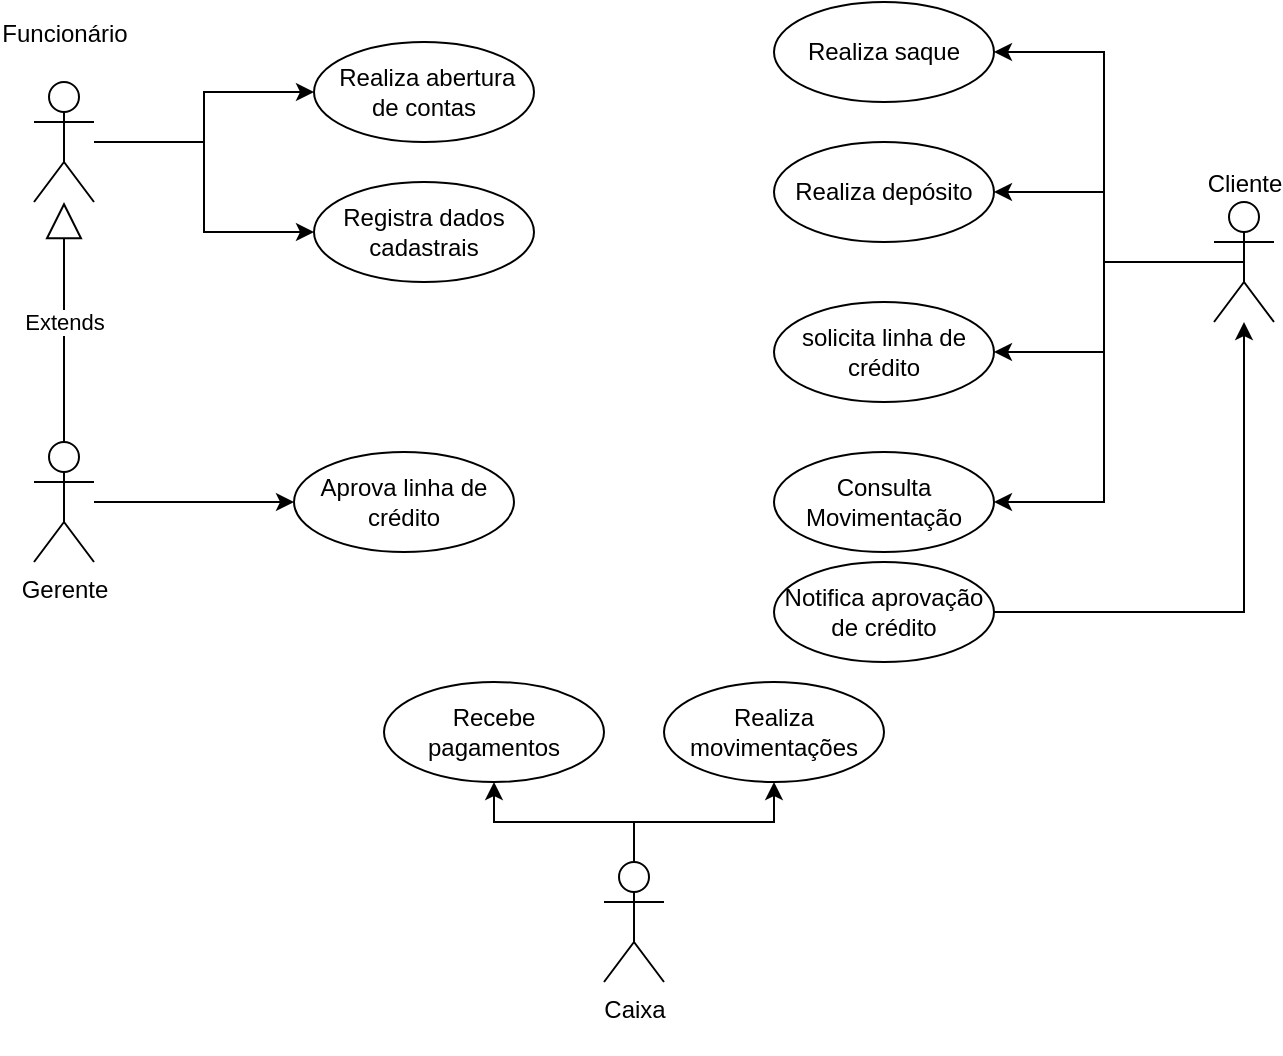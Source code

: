 <mxfile version="20.3.0" type="github"><diagram id="SLmBuGJhWOwzVJWbtYN1" name="Page-1"><mxGraphModel dx="786" dy="515" grid="1" gridSize="10" guides="1" tooltips="1" connect="1" arrows="1" fold="1" page="1" pageScale="1" pageWidth="850" pageHeight="1100" math="0" shadow="0"><root><mxCell id="0"/><mxCell id="1" parent="0"/><mxCell id="jYxZzHkU6P_B6D-Mz8DY-27" value="" style="edgeStyle=orthogonalEdgeStyle;rounded=0;orthogonalLoop=1;jettySize=auto;html=1;" edge="1" parent="1" source="jYxZzHkU6P_B6D-Mz8DY-13" target="jYxZzHkU6P_B6D-Mz8DY-18"><mxGeometry relative="1" as="geometry"/></mxCell><mxCell id="jYxZzHkU6P_B6D-Mz8DY-29" value="" style="edgeStyle=orthogonalEdgeStyle;rounded=0;orthogonalLoop=1;jettySize=auto;html=1;entryX=0;entryY=0.5;entryDx=0;entryDy=0;" edge="1" parent="1" source="jYxZzHkU6P_B6D-Mz8DY-13" target="jYxZzHkU6P_B6D-Mz8DY-17"><mxGeometry relative="1" as="geometry"><mxPoint x="190" y="60" as="targetPoint"/></mxGeometry></mxCell><mxCell id="jYxZzHkU6P_B6D-Mz8DY-13" value="&lt;div&gt;Funcionário&lt;/div&gt;&lt;div&gt;&lt;br&gt;&lt;/div&gt;" style="shape=umlActor;verticalLabelPosition=top;verticalAlign=bottom;html=1;labelPosition=center;align=center;" vertex="1" parent="1"><mxGeometry x="70" y="60" width="30" height="60" as="geometry"/></mxCell><mxCell id="jYxZzHkU6P_B6D-Mz8DY-30" value="" style="edgeStyle=orthogonalEdgeStyle;rounded=0;orthogonalLoop=1;jettySize=auto;html=1;" edge="1" parent="1" source="jYxZzHkU6P_B6D-Mz8DY-14" target="jYxZzHkU6P_B6D-Mz8DY-20"><mxGeometry relative="1" as="geometry"/></mxCell><mxCell id="jYxZzHkU6P_B6D-Mz8DY-14" value="Gerente" style="shape=umlActor;verticalLabelPosition=bottom;verticalAlign=top;html=1;" vertex="1" parent="1"><mxGeometry x="70" y="240" width="30" height="60" as="geometry"/></mxCell><mxCell id="jYxZzHkU6P_B6D-Mz8DY-37" value="" style="edgeStyle=orthogonalEdgeStyle;rounded=0;orthogonalLoop=1;jettySize=auto;html=1;" edge="1" parent="1" source="jYxZzHkU6P_B6D-Mz8DY-15" target="jYxZzHkU6P_B6D-Mz8DY-36"><mxGeometry relative="1" as="geometry"/></mxCell><mxCell id="jYxZzHkU6P_B6D-Mz8DY-38" style="edgeStyle=orthogonalEdgeStyle;rounded=0;orthogonalLoop=1;jettySize=auto;html=1;exitX=0.5;exitY=0.5;exitDx=0;exitDy=0;exitPerimeter=0;entryX=1;entryY=0.5;entryDx=0;entryDy=0;" edge="1" parent="1" source="jYxZzHkU6P_B6D-Mz8DY-15" target="jYxZzHkU6P_B6D-Mz8DY-33"><mxGeometry relative="1" as="geometry"/></mxCell><mxCell id="jYxZzHkU6P_B6D-Mz8DY-44" style="edgeStyle=orthogonalEdgeStyle;rounded=0;orthogonalLoop=1;jettySize=auto;html=1;exitX=0.5;exitY=0.5;exitDx=0;exitDy=0;exitPerimeter=0;entryX=1;entryY=0.5;entryDx=0;entryDy=0;" edge="1" parent="1" source="jYxZzHkU6P_B6D-Mz8DY-15" target="jYxZzHkU6P_B6D-Mz8DY-32"><mxGeometry relative="1" as="geometry"/></mxCell><mxCell id="jYxZzHkU6P_B6D-Mz8DY-45" style="edgeStyle=orthogonalEdgeStyle;rounded=0;orthogonalLoop=1;jettySize=auto;html=1;exitX=0.5;exitY=0.5;exitDx=0;exitDy=0;exitPerimeter=0;entryX=1;entryY=0.5;entryDx=0;entryDy=0;" edge="1" parent="1" source="jYxZzHkU6P_B6D-Mz8DY-15" target="jYxZzHkU6P_B6D-Mz8DY-34"><mxGeometry relative="1" as="geometry"/></mxCell><mxCell id="jYxZzHkU6P_B6D-Mz8DY-15" value="&lt;div&gt;Cliente&lt;/div&gt;" style="shape=umlActor;verticalLabelPosition=top;verticalAlign=bottom;html=1;labelPosition=center;align=center;" vertex="1" parent="1"><mxGeometry x="660" y="120" width="30" height="60" as="geometry"/></mxCell><mxCell id="jYxZzHkU6P_B6D-Mz8DY-49" style="edgeStyle=orthogonalEdgeStyle;rounded=0;orthogonalLoop=1;jettySize=auto;html=1;exitX=0.5;exitY=0.5;exitDx=0;exitDy=0;exitPerimeter=0;entryX=0.5;entryY=1;entryDx=0;entryDy=0;" edge="1" parent="1" source="jYxZzHkU6P_B6D-Mz8DY-16" target="jYxZzHkU6P_B6D-Mz8DY-46"><mxGeometry relative="1" as="geometry"/></mxCell><mxCell id="jYxZzHkU6P_B6D-Mz8DY-50" style="edgeStyle=orthogonalEdgeStyle;rounded=0;orthogonalLoop=1;jettySize=auto;html=1;exitX=0.5;exitY=0.5;exitDx=0;exitDy=0;exitPerimeter=0;entryX=0.5;entryY=1;entryDx=0;entryDy=0;" edge="1" parent="1" source="jYxZzHkU6P_B6D-Mz8DY-16" target="jYxZzHkU6P_B6D-Mz8DY-47"><mxGeometry relative="1" as="geometry"/></mxCell><mxCell id="jYxZzHkU6P_B6D-Mz8DY-16" value="&lt;div&gt;Caixa&lt;/div&gt;&lt;div&gt;&lt;br&gt;&lt;/div&gt;" style="shape=umlActor;verticalLabelPosition=bottom;verticalAlign=top;html=1;" vertex="1" parent="1"><mxGeometry x="355" y="450" width="30" height="60" as="geometry"/></mxCell><mxCell id="jYxZzHkU6P_B6D-Mz8DY-17" value="&lt;div&gt;&amp;nbsp;Realiza abertura de contas&lt;br&gt;&lt;/div&gt;" style="ellipse;whiteSpace=wrap;html=1;" vertex="1" parent="1"><mxGeometry x="210" y="40" width="110" height="50" as="geometry"/></mxCell><mxCell id="jYxZzHkU6P_B6D-Mz8DY-18" value="Registra dados cadastrais" style="ellipse;whiteSpace=wrap;html=1;" vertex="1" parent="1"><mxGeometry x="210" y="110" width="110" height="50" as="geometry"/></mxCell><mxCell id="jYxZzHkU6P_B6D-Mz8DY-20" value="Aprova linha de crédito" style="ellipse;whiteSpace=wrap;html=1;" vertex="1" parent="1"><mxGeometry x="200" y="245" width="110" height="50" as="geometry"/></mxCell><mxCell id="jYxZzHkU6P_B6D-Mz8DY-21" value="Extends" style="endArrow=block;endSize=16;endFill=0;html=1;rounded=0;exitX=0.5;exitY=0;exitDx=0;exitDy=0;exitPerimeter=0;" edge="1" parent="1" source="jYxZzHkU6P_B6D-Mz8DY-14" target="jYxZzHkU6P_B6D-Mz8DY-13"><mxGeometry width="160" relative="1" as="geometry"><mxPoint x="330" y="230" as="sourcePoint"/><mxPoint x="90" y="170" as="targetPoint"/></mxGeometry></mxCell><mxCell id="jYxZzHkU6P_B6D-Mz8DY-32" value="Realiza saque" style="ellipse;whiteSpace=wrap;html=1;" vertex="1" parent="1"><mxGeometry x="440" y="20" width="110" height="50" as="geometry"/></mxCell><mxCell id="jYxZzHkU6P_B6D-Mz8DY-33" value="Realiza depósito" style="ellipse;whiteSpace=wrap;html=1;" vertex="1" parent="1"><mxGeometry x="440" y="90" width="110" height="50" as="geometry"/></mxCell><mxCell id="jYxZzHkU6P_B6D-Mz8DY-34" value="Consulta Movimentação" style="ellipse;whiteSpace=wrap;html=1;" vertex="1" parent="1"><mxGeometry x="440" y="245" width="110" height="50" as="geometry"/></mxCell><mxCell id="jYxZzHkU6P_B6D-Mz8DY-36" value="solicita linha de crédito" style="ellipse;whiteSpace=wrap;html=1;" vertex="1" parent="1"><mxGeometry x="440" y="170" width="110" height="50" as="geometry"/></mxCell><mxCell id="jYxZzHkU6P_B6D-Mz8DY-46" value="Realiza movimentações" style="ellipse;whiteSpace=wrap;html=1;" vertex="1" parent="1"><mxGeometry x="385" y="360" width="110" height="50" as="geometry"/></mxCell><mxCell id="jYxZzHkU6P_B6D-Mz8DY-47" value="Recebe pagamentos" style="ellipse;whiteSpace=wrap;html=1;" vertex="1" parent="1"><mxGeometry x="245" y="360" width="110" height="50" as="geometry"/></mxCell><mxCell id="jYxZzHkU6P_B6D-Mz8DY-52" value="" style="edgeStyle=orthogonalEdgeStyle;rounded=0;orthogonalLoop=1;jettySize=auto;html=1;" edge="1" parent="1" source="jYxZzHkU6P_B6D-Mz8DY-51" target="jYxZzHkU6P_B6D-Mz8DY-15"><mxGeometry relative="1" as="geometry"/></mxCell><mxCell id="jYxZzHkU6P_B6D-Mz8DY-51" value="Notifica aprovação de crédito" style="ellipse;whiteSpace=wrap;html=1;" vertex="1" parent="1"><mxGeometry x="440" y="300" width="110" height="50" as="geometry"/></mxCell></root></mxGraphModel></diagram></mxfile>